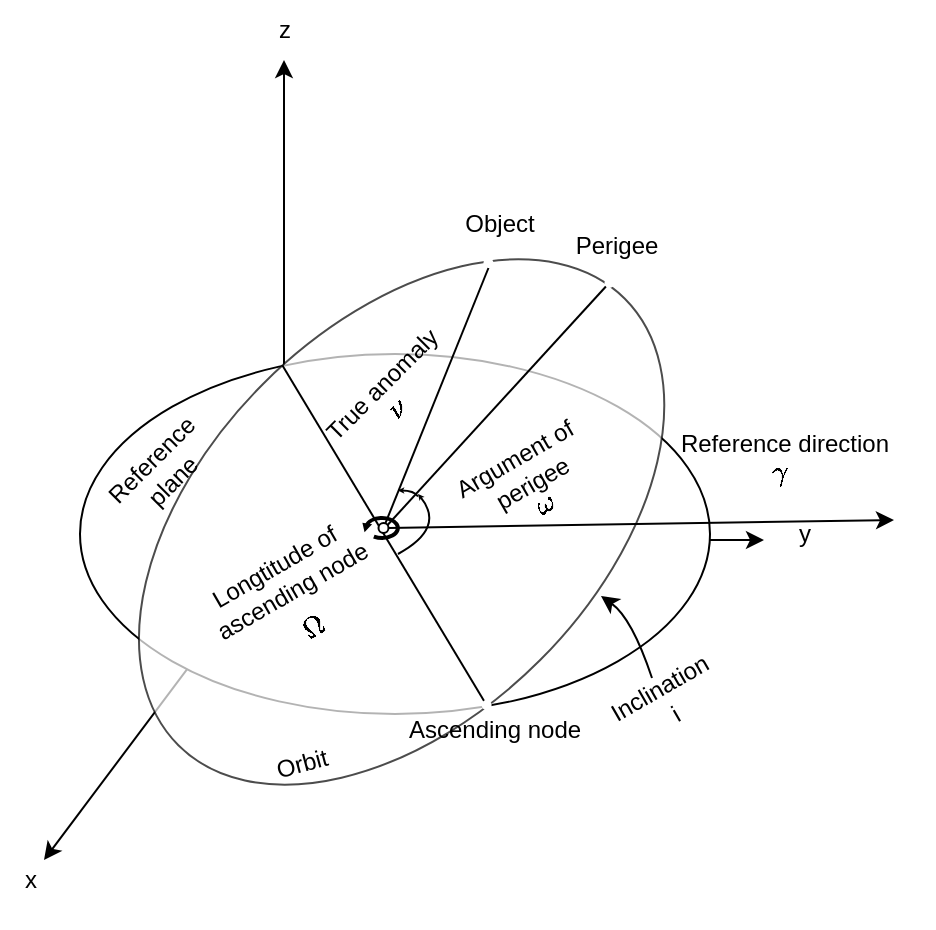 <mxfile version="28.2.5">
  <diagram name="Page-1" id="iw9UC3G2jVNn8Zyy9ujo">
    <mxGraphModel dx="361" dy="177" grid="1" gridSize="10" guides="1" tooltips="1" connect="1" arrows="1" fold="1" page="1" pageScale="1" pageWidth="850" pageHeight="1100" math="1" shadow="0">
      <root>
        <mxCell id="0" />
        <mxCell id="1" parent="0" />
        <mxCell id="NmcBOgHOK_ojdgiYlxW2-8" value="" style="group;fontColor=light-dark(#000000,#FFB366);fillColor=none;" vertex="1" connectable="0" parent="1">
          <mxGeometry x="249" y="360" width="441" height="433.51" as="geometry" />
        </mxCell>
        <mxCell id="NmcBOgHOK_ojdgiYlxW2-3" value="" style="endArrow=classic;html=1;rounded=0;" edge="1" parent="NmcBOgHOK_ojdgiYlxW2-8">
          <mxGeometry width="50" height="50" relative="1" as="geometry">
            <mxPoint x="116" y="240" as="sourcePoint" />
            <mxPoint x="-4" y="400" as="targetPoint" />
          </mxGeometry>
        </mxCell>
        <mxCell id="NmcBOgHOK_ojdgiYlxW2-4" value="" style="endArrow=classic;html=1;rounded=0;" edge="1" parent="NmcBOgHOK_ojdgiYlxW2-8">
          <mxGeometry width="50" height="50" relative="1" as="geometry">
            <mxPoint x="116" y="240" as="sourcePoint" />
            <mxPoint x="356" y="240" as="targetPoint" />
          </mxGeometry>
        </mxCell>
        <mxCell id="NmcBOgHOK_ojdgiYlxW2-5" value="" style="endArrow=classic;html=1;rounded=0;" edge="1" parent="NmcBOgHOK_ojdgiYlxW2-8">
          <mxGeometry width="50" height="50" relative="1" as="geometry">
            <mxPoint x="116" y="240" as="sourcePoint" />
            <mxPoint x="116" as="targetPoint" />
          </mxGeometry>
        </mxCell>
        <mxCell id="NmcBOgHOK_ojdgiYlxW2-6" value="" style="ellipse;whiteSpace=wrap;html=1;fillColor=light-dark(#FFFFFF,#4D4D4D);fillStyle=auto;gradientColor=none;gradientDirection=west;" vertex="1" parent="NmcBOgHOK_ojdgiYlxW2-8">
          <mxGeometry x="14" y="147" width="315" height="180" as="geometry" />
        </mxCell>
        <mxCell id="NmcBOgHOK_ojdgiYlxW2-9" value="" style="ellipse;whiteSpace=wrap;html=1;rotation=45;fillColor=light-dark(#FFFFFF,#FFFFFF);fillStyle=auto;gradientColor=none;opacity=70;" vertex="1" parent="NmcBOgHOK_ojdgiYlxW2-8">
          <mxGeometry x="77" y="73.14" width="195.61" height="315.72" as="geometry" />
        </mxCell>
        <mxCell id="NmcBOgHOK_ojdgiYlxW2-17" value="" style="endArrow=none;html=1;rounded=0;entryX=0.001;entryY=0.458;entryDx=0;entryDy=0;entryPerimeter=0;exitX=0.985;exitY=0.61;exitDx=0;exitDy=0;exitPerimeter=0;elbow=vertical;" edge="1" parent="NmcBOgHOK_ojdgiYlxW2-8" source="NmcBOgHOK_ojdgiYlxW2-9" target="NmcBOgHOK_ojdgiYlxW2-9">
          <mxGeometry width="50" height="50" relative="1" as="geometry">
            <mxPoint x="129" y="247" as="sourcePoint" />
            <mxPoint x="179" y="197" as="targetPoint" />
          </mxGeometry>
        </mxCell>
        <mxCell id="NmcBOgHOK_ojdgiYlxW2-19" value="Object" style="text;html=1;align=center;verticalAlign=middle;whiteSpace=wrap;rounded=0;" vertex="1" parent="NmcBOgHOK_ojdgiYlxW2-8">
          <mxGeometry x="194.41" y="67" width="60" height="30" as="geometry" />
        </mxCell>
        <mxCell id="NmcBOgHOK_ojdgiYlxW2-29" value="" style="verticalLabelPosition=bottom;html=1;verticalAlign=top;strokeWidth=2;shape=mxgraph.lean_mapping.physical_pull;pointerEvents=1;rotation=-180;strokeColor=light-dark(#000000,#66FF66);" vertex="1" parent="NmcBOgHOK_ojdgiYlxW2-8">
          <mxGeometry x="156.5" y="229" width="16.5" height="10" as="geometry" />
        </mxCell>
        <mxCell id="NmcBOgHOK_ojdgiYlxW2-30" value="&lt;div&gt;Reference plane&lt;/div&gt;" style="text;html=1;align=center;verticalAlign=middle;whiteSpace=wrap;rounded=0;rotation=-45;" vertex="1" parent="NmcBOgHOK_ojdgiYlxW2-8">
          <mxGeometry x="10" y="190" width="90" height="30" as="geometry" />
        </mxCell>
        <mxCell id="NmcBOgHOK_ojdgiYlxW2-31" value="" style="curved=1;endArrow=classic;html=1;rounded=0;fontColor=light-dark(#000000,#FFB366);strokeColor=light-dark(#000000,#FFB366);" edge="1" parent="NmcBOgHOK_ojdgiYlxW2-8">
          <mxGeometry width="50" height="50" relative="1" as="geometry">
            <mxPoint x="300" y="309" as="sourcePoint" />
            <mxPoint x="274.495" y="267.971" as="targetPoint" />
            <Array as="points">
              <mxPoint x="300" y="309" />
              <mxPoint x="290" y="279" />
            </Array>
          </mxGeometry>
        </mxCell>
        <mxCell id="NmcBOgHOK_ojdgiYlxW2-32" value="Inclination" style="text;html=1;align=center;verticalAlign=middle;whiteSpace=wrap;rounded=0;rotation=-30;fontColor=light-dark(#000000,#FFB366);" vertex="1" parent="NmcBOgHOK_ojdgiYlxW2-8">
          <mxGeometry x="274.41" y="299" width="60" height="30" as="geometry" />
        </mxCell>
        <mxCell id="NmcBOgHOK_ojdgiYlxW2-33" value="i" style="text;html=1;align=center;verticalAlign=middle;whiteSpace=wrap;rounded=0;rotation=-30;fontColor=light-dark(#000000,#FFCC99);" vertex="1" parent="NmcBOgHOK_ojdgiYlxW2-8">
          <mxGeometry x="282.22" y="312" width="60" height="30" as="geometry" />
        </mxCell>
        <mxCell id="NmcBOgHOK_ojdgiYlxW2-34" value="" style="ellipse;whiteSpace=wrap;html=1;aspect=fixed;fillColor=light-dark(#FFFFFF,#000000);strokeColor=none;" vertex="1" parent="NmcBOgHOK_ojdgiYlxW2-8">
          <mxGeometry x="276.22" y="109" width="5" height="5" as="geometry" />
        </mxCell>
        <mxCell id="NmcBOgHOK_ojdgiYlxW2-39" value="" style="curved=1;endArrow=classic;html=1;rounded=0;fontSize=8;endSize=0;startSize=2;strokeColor=light-dark(#000000,#FF6666);" edge="1" parent="NmcBOgHOK_ojdgiYlxW2-8">
          <mxGeometry width="50" height="50" relative="1" as="geometry">
            <mxPoint x="183" y="218.25" as="sourcePoint" />
            <mxPoint x="173" y="215.25" as="targetPoint" />
            <Array as="points">
              <mxPoint x="181" y="215.25" />
            </Array>
          </mxGeometry>
        </mxCell>
        <mxCell id="NmcBOgHOK_ojdgiYlxW2-40" value="Orbit" style="text;html=1;align=center;verticalAlign=middle;whiteSpace=wrap;rounded=0;rotation=-15;" vertex="1" parent="NmcBOgHOK_ojdgiYlxW2-8">
          <mxGeometry x="110" y="340" width="30" height="23" as="geometry" />
        </mxCell>
        <mxCell id="NmcBOgHOK_ojdgiYlxW2-45" value="&lt;div&gt;Argument of&amp;nbsp;&lt;/div&gt;&lt;div&gt;perigee&lt;/div&gt;" style="text;html=1;align=center;verticalAlign=middle;resizable=0;points=[];autosize=1;strokeColor=none;fillColor=none;rotation=-30;fontColor=light-dark(#000000,#6666FF);" vertex="1" parent="NmcBOgHOK_ojdgiYlxW2-8">
          <mxGeometry x="191.22" y="185" width="90" height="40" as="geometry" />
        </mxCell>
        <mxCell id="NmcBOgHOK_ojdgiYlxW2-46" value="True anomaly" style="text;html=1;align=center;verticalAlign=middle;resizable=0;points=[];autosize=1;strokeColor=none;fillColor=none;rotation=-45;fontColor=light-dark(#000000,#FF6666);" vertex="1" parent="NmcBOgHOK_ojdgiYlxW2-8">
          <mxGeometry x="114.5" y="148" width="100" height="30" as="geometry" />
        </mxCell>
        <mxCell id="NmcBOgHOK_ojdgiYlxW2-47" value="&lt;div&gt;Longtitude of&amp;nbsp;&lt;/div&gt;&lt;div&gt;ascending node&lt;/div&gt;" style="text;html=1;align=center;verticalAlign=middle;resizable=0;points=[];autosize=1;strokeColor=none;fillColor=none;rotation=-30;fontColor=light-dark(#000000,#66FF66);" vertex="1" parent="NmcBOgHOK_ojdgiYlxW2-8">
          <mxGeometry x="61" y="239" width="110" height="40" as="geometry" />
        </mxCell>
        <mxCell id="NmcBOgHOK_ojdgiYlxW2-48" value="" style="ellipse;whiteSpace=wrap;html=1;aspect=fixed;fillColor=light-dark(#FFFFFF,#000000);strokeColor=none;" vertex="1" parent="NmcBOgHOK_ojdgiYlxW2-8">
          <mxGeometry x="214.81" y="320" width="5" height="5" as="geometry" />
        </mxCell>
        <mxCell id="NmcBOgHOK_ojdgiYlxW2-49" value="&lt;div&gt;Ascending node&lt;/div&gt;" style="text;html=1;align=center;verticalAlign=middle;resizable=0;points=[];autosize=1;strokeColor=none;fillColor=none;" vertex="1" parent="NmcBOgHOK_ojdgiYlxW2-8">
          <mxGeometry x="166.22" y="320" width="110" height="30" as="geometry" />
        </mxCell>
        <mxCell id="NmcBOgHOK_ojdgiYlxW2-50" value="$$\nu$$" style="text;html=1;align=center;verticalAlign=middle;resizable=0;points=[];autosize=1;strokeColor=none;fillColor=none;rotation=-45;fontColor=light-dark(#000000,#FF6666);" vertex="1" parent="NmcBOgHOK_ojdgiYlxW2-8">
          <mxGeometry x="136.5" y="160" width="70" height="30" as="geometry" />
        </mxCell>
        <mxCell id="NmcBOgHOK_ojdgiYlxW2-53" value="$$\omega$$" style="text;html=1;align=center;verticalAlign=middle;resizable=0;points=[];autosize=1;strokeColor=none;fillColor=none;rotation=-30;fontColor=light-dark(#000000,#6666FF);" vertex="1" parent="NmcBOgHOK_ojdgiYlxW2-8">
          <mxGeometry x="201.41" y="207" width="90" height="30" as="geometry" />
        </mxCell>
        <mxCell id="NmcBOgHOK_ojdgiYlxW2-54" value="$$\Omega$$" style="text;html=1;align=center;verticalAlign=middle;resizable=0;points=[];autosize=1;strokeColor=none;fillColor=none;rotation=-30;fontColor=light-dark(#000000,#66FF66);" vertex="1" parent="NmcBOgHOK_ojdgiYlxW2-8">
          <mxGeometry x="86" y="269" width="90" height="30" as="geometry" />
        </mxCell>
        <mxCell id="NmcBOgHOK_ojdgiYlxW2-57" value="" style="ellipse;whiteSpace=wrap;html=1;aspect=fixed;strokeColor=none;fillColor=light-dark(#FFFFFF,#000000);" vertex="1" parent="NmcBOgHOK_ojdgiYlxW2-8">
          <mxGeometry x="215.72" y="99" width="5" height="5" as="geometry" />
        </mxCell>
        <mxCell id="NmcBOgHOK_ojdgiYlxW2-60" value="y" style="text;html=1;align=center;verticalAlign=middle;resizable=0;points=[];autosize=1;strokeColor=none;fillColor=none;" vertex="1" parent="NmcBOgHOK_ojdgiYlxW2-8">
          <mxGeometry x="361" y="222" width="30" height="30" as="geometry" />
        </mxCell>
        <mxCell id="NmcBOgHOK_ojdgiYlxW2-64" value="Reference direction" style="text;html=1;align=center;verticalAlign=middle;resizable=0;points=[];autosize=1;strokeColor=none;fillColor=none;fontColor=light-dark(#000000,#66FFFF);" vertex="1" parent="NmcBOgHOK_ojdgiYlxW2-8">
          <mxGeometry x="301" y="177" width="130" height="30" as="geometry" />
        </mxCell>
        <mxCell id="NmcBOgHOK_ojdgiYlxW2-65" value="&lt;div&gt;$$\gamma$$&lt;/div&gt;" style="text;html=1;align=center;verticalAlign=middle;resizable=0;points=[];autosize=1;strokeColor=none;fillColor=none;fontColor=light-dark(#000000,#66FFFF);" vertex="1" parent="NmcBOgHOK_ojdgiYlxW2-8">
          <mxGeometry x="318" y="191" width="90" height="30" as="geometry" />
        </mxCell>
        <mxCell id="NmcBOgHOK_ojdgiYlxW2-28" value="" style="endArrow=none;html=1;rounded=0;entryX=0.5;entryY=1;entryDx=0;entryDy=0;strokeColor=light-dark(#000000,#FF6666);" edge="1" parent="1" source="NmcBOgHOK_ojdgiYlxW2-36" target="NmcBOgHOK_ojdgiYlxW2-57">
          <mxGeometry width="50" height="50" relative="1" as="geometry">
            <mxPoint x="420" y="592" as="sourcePoint" />
            <mxPoint x="474.804" y="465.054" as="targetPoint" />
          </mxGeometry>
        </mxCell>
        <mxCell id="NmcBOgHOK_ojdgiYlxW2-35" value="" style="endArrow=none;html=1;rounded=0;entryX=0;entryY=1;entryDx=0;entryDy=0;exitX=0.884;exitY=0.228;exitDx=0;exitDy=0;exitPerimeter=0;" edge="1" parent="1" source="NmcBOgHOK_ojdgiYlxW2-36" target="NmcBOgHOK_ojdgiYlxW2-34">
          <mxGeometry width="50" height="50" relative="1" as="geometry">
            <mxPoint x="420" y="590" as="sourcePoint" />
            <mxPoint x="330" y="580" as="targetPoint" />
          </mxGeometry>
        </mxCell>
        <mxCell id="NmcBOgHOK_ojdgiYlxW2-36" value="" style="ellipse;whiteSpace=wrap;html=1;aspect=fixed;fillColor=light-dark(#FFFFFF,#FFFFFF);" vertex="1" parent="1">
          <mxGeometry x="412.25" y="591.5" width="5" height="5" as="geometry" />
        </mxCell>
        <mxCell id="NmcBOgHOK_ojdgiYlxW2-38" value="" style="curved=1;endArrow=classic;html=1;rounded=0;fontSize=8;endSize=0;startSize=4;fontColor=light-dark(#000000,#6666FF);strokeColor=light-dark(#000000,#6666FF);" edge="1" parent="1">
          <mxGeometry width="50" height="50" relative="1" as="geometry">
            <mxPoint x="422" y="607" as="sourcePoint" />
            <mxPoint x="432" y="577" as="targetPoint" />
            <Array as="points">
              <mxPoint x="446" y="594" />
            </Array>
          </mxGeometry>
        </mxCell>
        <mxCell id="NmcBOgHOK_ojdgiYlxW2-44" value="&lt;div&gt;Perigee&lt;/div&gt;" style="text;html=1;align=center;verticalAlign=middle;resizable=0;points=[];autosize=1;strokeColor=none;fillColor=none;" vertex="1" parent="1">
          <mxGeometry x="501" y="438" width="60" height="30" as="geometry" />
        </mxCell>
        <mxCell id="NmcBOgHOK_ojdgiYlxW2-61" value="x" style="text;html=1;align=center;verticalAlign=middle;resizable=0;points=[];autosize=1;strokeColor=none;fillColor=none;" vertex="1" parent="1">
          <mxGeometry x="223" y="755" width="30" height="30" as="geometry" />
        </mxCell>
        <mxCell id="NmcBOgHOK_ojdgiYlxW2-62" value="z" style="text;html=1;align=center;verticalAlign=middle;resizable=0;points=[];autosize=1;strokeColor=none;fillColor=none;" vertex="1" parent="1">
          <mxGeometry x="350" y="330" width="30" height="30" as="geometry" />
        </mxCell>
        <mxCell id="NmcBOgHOK_ojdgiYlxW2-63" value="" style="endArrow=classic;html=1;rounded=0;exitX=1;exitY=0.5;exitDx=0;exitDy=0;strokeColor=light-dark(#000000,#33FFFF);" edge="1" parent="1" source="NmcBOgHOK_ojdgiYlxW2-36">
          <mxGeometry width="50" height="50" relative="1" as="geometry">
            <mxPoint x="450" y="620" as="sourcePoint" />
            <mxPoint x="670" y="590" as="targetPoint" />
          </mxGeometry>
        </mxCell>
      </root>
    </mxGraphModel>
  </diagram>
</mxfile>
